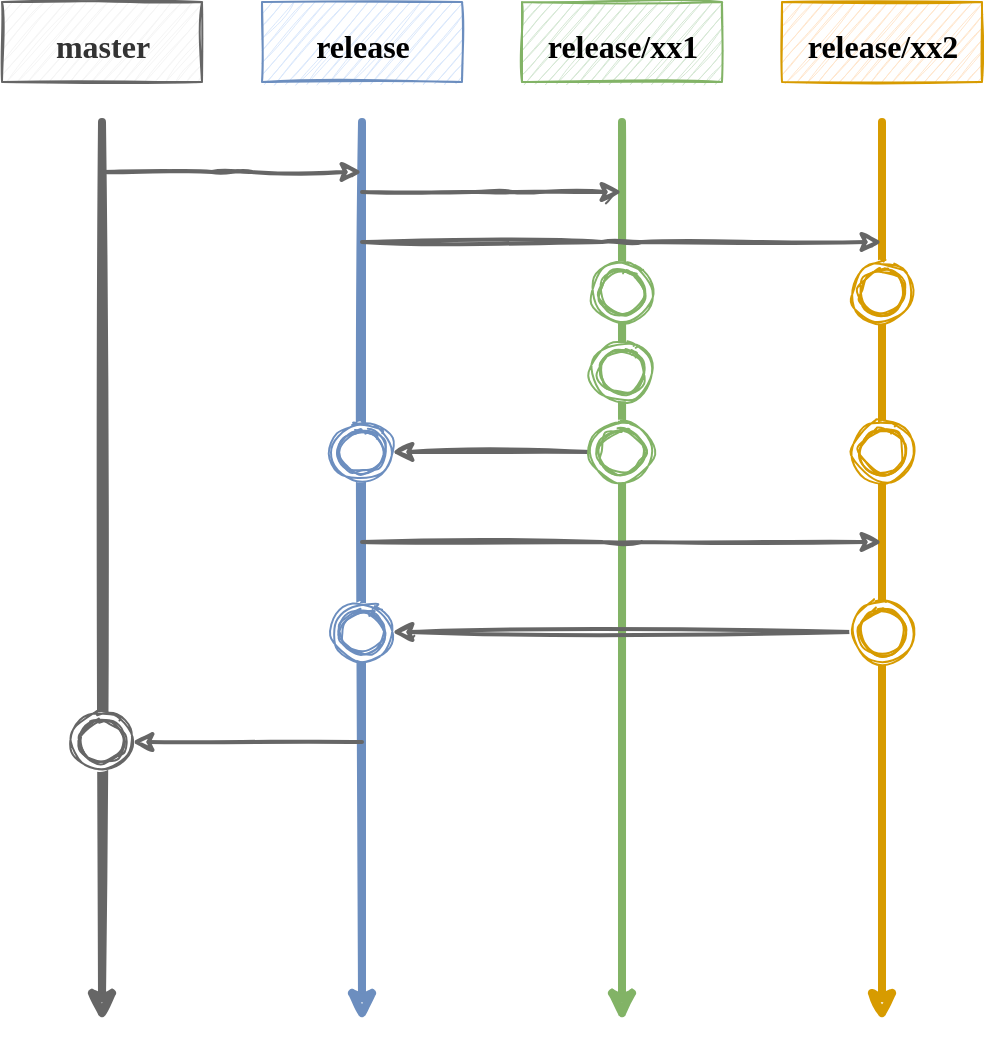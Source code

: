 <mxfile version="14.7.8" type="github">
  <diagram id="u_GM-djYjpOWDJ2LX-dx" name="第 1 页">
    <mxGraphModel dx="946" dy="646" grid="1" gridSize="10" guides="1" tooltips="1" connect="1" arrows="1" fold="1" page="1" pageScale="1" pageWidth="827" pageHeight="1169" math="0" shadow="0">
      <root>
        <mxCell id="0" />
        <mxCell id="1" parent="0" />
        <mxCell id="SuFAMhsTT2NtlefyZVd9-10" value="" style="endArrow=classic;html=1;strokeWidth=4;sketch=1;fillColor=#f5f5f5;strokeColor=#666666;" edge="1" parent="1">
          <mxGeometry width="50" height="50" relative="1" as="geometry">
            <mxPoint x="90" y="110" as="sourcePoint" />
            <mxPoint x="90" y="560" as="targetPoint" />
          </mxGeometry>
        </mxCell>
        <mxCell id="SuFAMhsTT2NtlefyZVd9-13" value="&lt;font style=&quot;font-size: 16px&quot;&gt;master&lt;/font&gt;" style="text;strokeColor=#666666;fillColor=#f5f5f5;html=1;fontSize=24;fontStyle=1;verticalAlign=middle;align=center;shadow=0;sketch=1;disableMultiStroke=0;disableMultiStrokeFill=0;fontFamily=Comic Sans MS;fontColor=#333333;" vertex="1" parent="1">
          <mxGeometry x="40" y="50" width="100" height="40" as="geometry" />
        </mxCell>
        <mxCell id="SuFAMhsTT2NtlefyZVd9-14" value="" style="endArrow=classic;html=1;strokeWidth=4;sketch=1;fillColor=#dae8fc;strokeColor=#6c8ebf;" edge="1" parent="1">
          <mxGeometry width="50" height="50" relative="1" as="geometry">
            <mxPoint x="220" y="110" as="sourcePoint" />
            <mxPoint x="220" y="560" as="targetPoint" />
          </mxGeometry>
        </mxCell>
        <mxCell id="SuFAMhsTT2NtlefyZVd9-15" value="&lt;font style=&quot;font-size: 16px&quot;&gt;release&lt;/font&gt;" style="text;strokeColor=#6c8ebf;fillColor=#dae8fc;html=1;fontSize=24;fontStyle=1;verticalAlign=middle;align=center;shadow=0;sketch=1;disableMultiStroke=0;disableMultiStrokeFill=0;fontFamily=Comic Sans MS;" vertex="1" parent="1">
          <mxGeometry x="170" y="50" width="100" height="40" as="geometry" />
        </mxCell>
        <mxCell id="SuFAMhsTT2NtlefyZVd9-16" value="" style="endArrow=classic;html=1;strokeWidth=4;sketch=1;fillColor=#d5e8d4;strokeColor=#82b366;" edge="1" parent="1">
          <mxGeometry width="50" height="50" relative="1" as="geometry">
            <mxPoint x="350" y="110" as="sourcePoint" />
            <mxPoint x="350" y="560" as="targetPoint" />
          </mxGeometry>
        </mxCell>
        <mxCell id="SuFAMhsTT2NtlefyZVd9-17" value="&lt;font style=&quot;font-size: 16px&quot;&gt;release/xx1&lt;/font&gt;" style="text;strokeColor=#82b366;fillColor=#d5e8d4;html=1;fontSize=24;fontStyle=1;verticalAlign=middle;align=center;shadow=0;sketch=1;disableMultiStroke=0;disableMultiStrokeFill=0;fontFamily=Comic Sans MS;" vertex="1" parent="1">
          <mxGeometry x="300" y="50" width="100" height="40" as="geometry" />
        </mxCell>
        <mxCell id="SuFAMhsTT2NtlefyZVd9-18" value="" style="endArrow=classic;html=1;strokeWidth=4;sketch=1;fillColor=#ffe6cc;strokeColor=#d79b00;" edge="1" parent="1">
          <mxGeometry width="50" height="50" relative="1" as="geometry">
            <mxPoint x="480" y="110" as="sourcePoint" />
            <mxPoint x="480" y="560" as="targetPoint" />
          </mxGeometry>
        </mxCell>
        <mxCell id="SuFAMhsTT2NtlefyZVd9-19" value="&lt;span style=&quot;font-size: 16px&quot;&gt;release/xx2&lt;/span&gt;" style="text;strokeColor=#d79b00;fillColor=#ffe6cc;html=1;fontSize=24;fontStyle=1;verticalAlign=middle;align=center;shadow=0;sketch=1;disableMultiStroke=0;disableMultiStrokeFill=0;fontFamily=Comic Sans MS;" vertex="1" parent="1">
          <mxGeometry x="430" y="50" width="100" height="40" as="geometry" />
        </mxCell>
        <mxCell id="SuFAMhsTT2NtlefyZVd9-23" value="" style="ellipse;shape=doubleEllipse;whiteSpace=wrap;html=1;aspect=fixed;shadow=0;sketch=1;disableMultiStroke=0;disableMultiStrokeFill=0;fontFamily=Comic Sans MS;strokeColor=#6c8ebf;fillStyle=auto;" vertex="1" parent="1">
          <mxGeometry x="205" y="260" width="30" height="30" as="geometry" />
        </mxCell>
        <mxCell id="SuFAMhsTT2NtlefyZVd9-24" value="" style="edgeStyle=elbowEdgeStyle;elbow=horizontal;endArrow=classic;html=1;fontFamily=Comic Sans MS;strokeColor=#666666;strokeWidth=2;fillColor=#f5f5f5;sketch=1;" edge="1" parent="1">
          <mxGeometry width="50" height="50" relative="1" as="geometry">
            <mxPoint x="90" y="135" as="sourcePoint" />
            <mxPoint x="220" y="135" as="targetPoint" />
          </mxGeometry>
        </mxCell>
        <mxCell id="SuFAMhsTT2NtlefyZVd9-27" value="" style="ellipse;shape=doubleEllipse;whiteSpace=wrap;html=1;aspect=fixed;shadow=0;sketch=1;disableMultiStroke=0;disableMultiStrokeFill=0;fontFamily=Comic Sans MS;strokeColor=#82b366;fillStyle=auto;" vertex="1" parent="1">
          <mxGeometry x="335" y="180" width="30" height="30" as="geometry" />
        </mxCell>
        <mxCell id="SuFAMhsTT2NtlefyZVd9-28" value="" style="edgeStyle=elbowEdgeStyle;elbow=horizontal;endArrow=classic;html=1;fontFamily=Comic Sans MS;strokeColor=#666666;strokeWidth=2;fillColor=#f5f5f5;sketch=1;" edge="1" parent="1">
          <mxGeometry width="50" height="50" relative="1" as="geometry">
            <mxPoint x="220" y="145" as="sourcePoint" />
            <mxPoint x="350" y="145" as="targetPoint" />
          </mxGeometry>
        </mxCell>
        <mxCell id="SuFAMhsTT2NtlefyZVd9-29" value="" style="edgeStyle=elbowEdgeStyle;elbow=horizontal;endArrow=classic;html=1;fontFamily=Comic Sans MS;strokeColor=#666666;strokeWidth=2;fillColor=#f5f5f5;sketch=1;" edge="1" parent="1">
          <mxGeometry width="50" height="50" relative="1" as="geometry">
            <mxPoint x="220" y="170" as="sourcePoint" />
            <mxPoint x="480" y="170" as="targetPoint" />
          </mxGeometry>
        </mxCell>
        <mxCell id="SuFAMhsTT2NtlefyZVd9-30" value="" style="ellipse;shape=doubleEllipse;whiteSpace=wrap;html=1;aspect=fixed;shadow=0;sketch=1;disableMultiStroke=0;disableMultiStrokeFill=0;fontFamily=Comic Sans MS;strokeColor=#82b366;fillStyle=auto;" vertex="1" parent="1">
          <mxGeometry x="335" y="220" width="30" height="30" as="geometry" />
        </mxCell>
        <mxCell id="SuFAMhsTT2NtlefyZVd9-32" style="edgeStyle=none;sketch=1;orthogonalLoop=1;jettySize=auto;html=1;exitX=0;exitY=0.5;exitDx=0;exitDy=0;entryX=1;entryY=0.5;entryDx=0;entryDy=0;fontFamily=Comic Sans MS;strokeColor=#666666;strokeWidth=2;fillColor=#f5f5f5;" edge="1" parent="1" source="SuFAMhsTT2NtlefyZVd9-31" target="SuFAMhsTT2NtlefyZVd9-23">
          <mxGeometry relative="1" as="geometry" />
        </mxCell>
        <mxCell id="SuFAMhsTT2NtlefyZVd9-31" value="" style="ellipse;shape=doubleEllipse;whiteSpace=wrap;html=1;aspect=fixed;shadow=0;sketch=1;disableMultiStroke=0;disableMultiStrokeFill=0;fontFamily=Comic Sans MS;strokeColor=#82b366;fillStyle=auto;" vertex="1" parent="1">
          <mxGeometry x="335" y="260" width="30" height="30" as="geometry" />
        </mxCell>
        <mxCell id="SuFAMhsTT2NtlefyZVd9-33" value="" style="ellipse;shape=doubleEllipse;whiteSpace=wrap;html=1;aspect=fixed;shadow=0;sketch=1;disableMultiStroke=0;disableMultiStrokeFill=0;fontFamily=Comic Sans MS;strokeColor=#d79b00;fillStyle=auto;" vertex="1" parent="1">
          <mxGeometry x="465" y="180" width="30" height="30" as="geometry" />
        </mxCell>
        <mxCell id="SuFAMhsTT2NtlefyZVd9-34" value="" style="ellipse;shape=doubleEllipse;whiteSpace=wrap;html=1;aspect=fixed;shadow=0;sketch=1;disableMultiStroke=0;disableMultiStrokeFill=0;fontFamily=Comic Sans MS;strokeColor=#d79b00;fillStyle=auto;" vertex="1" parent="1">
          <mxGeometry x="465" y="260" width="30" height="30" as="geometry" />
        </mxCell>
        <mxCell id="SuFAMhsTT2NtlefyZVd9-38" style="edgeStyle=none;sketch=1;orthogonalLoop=1;jettySize=auto;html=1;exitX=0;exitY=0.5;exitDx=0;exitDy=0;entryX=1;entryY=0.5;entryDx=0;entryDy=0;fontFamily=Comic Sans MS;strokeColor=#666666;strokeWidth=2;fillColor=#f5f5f5;" edge="1" parent="1" source="SuFAMhsTT2NtlefyZVd9-35" target="SuFAMhsTT2NtlefyZVd9-37">
          <mxGeometry relative="1" as="geometry" />
        </mxCell>
        <mxCell id="SuFAMhsTT2NtlefyZVd9-35" value="" style="ellipse;shape=doubleEllipse;whiteSpace=wrap;html=1;aspect=fixed;shadow=0;sketch=1;disableMultiStroke=0;disableMultiStrokeFill=0;fontFamily=Comic Sans MS;strokeColor=#d79b00;fillStyle=auto;" vertex="1" parent="1">
          <mxGeometry x="465" y="350" width="30" height="30" as="geometry" />
        </mxCell>
        <mxCell id="SuFAMhsTT2NtlefyZVd9-36" value="" style="edgeStyle=elbowEdgeStyle;elbow=horizontal;endArrow=classic;html=1;fontFamily=Comic Sans MS;strokeColor=#666666;strokeWidth=2;fillColor=#f5f5f5;sketch=1;" edge="1" parent="1">
          <mxGeometry width="50" height="50" relative="1" as="geometry">
            <mxPoint x="220" y="320" as="sourcePoint" />
            <mxPoint x="480" y="320" as="targetPoint" />
          </mxGeometry>
        </mxCell>
        <mxCell id="SuFAMhsTT2NtlefyZVd9-37" value="" style="ellipse;shape=doubleEllipse;whiteSpace=wrap;html=1;aspect=fixed;shadow=0;sketch=1;disableMultiStroke=0;disableMultiStrokeFill=0;fontFamily=Comic Sans MS;strokeColor=#6c8ebf;fillStyle=auto;" vertex="1" parent="1">
          <mxGeometry x="205" y="350" width="30" height="30" as="geometry" />
        </mxCell>
        <mxCell id="SuFAMhsTT2NtlefyZVd9-39" style="edgeStyle=none;sketch=1;orthogonalLoop=1;jettySize=auto;html=1;exitX=0;exitY=0.5;exitDx=0;exitDy=0;fontFamily=Comic Sans MS;strokeColor=#666666;strokeWidth=2;fillColor=#f5f5f5;entryX=1;entryY=0.5;entryDx=0;entryDy=0;" edge="1" parent="1" target="SuFAMhsTT2NtlefyZVd9-40">
          <mxGeometry relative="1" as="geometry">
            <mxPoint x="220" y="420" as="sourcePoint" />
            <mxPoint x="110" y="420" as="targetPoint" />
          </mxGeometry>
        </mxCell>
        <mxCell id="SuFAMhsTT2NtlefyZVd9-40" value="" style="ellipse;shape=doubleEllipse;whiteSpace=wrap;html=1;aspect=fixed;shadow=0;sketch=1;disableMultiStroke=0;disableMultiStrokeFill=0;fontFamily=Comic Sans MS;strokeColor=#666666;fillStyle=auto;fontColor=#333333;" vertex="1" parent="1">
          <mxGeometry x="75" y="405" width="30" height="30" as="geometry" />
        </mxCell>
      </root>
    </mxGraphModel>
  </diagram>
</mxfile>

